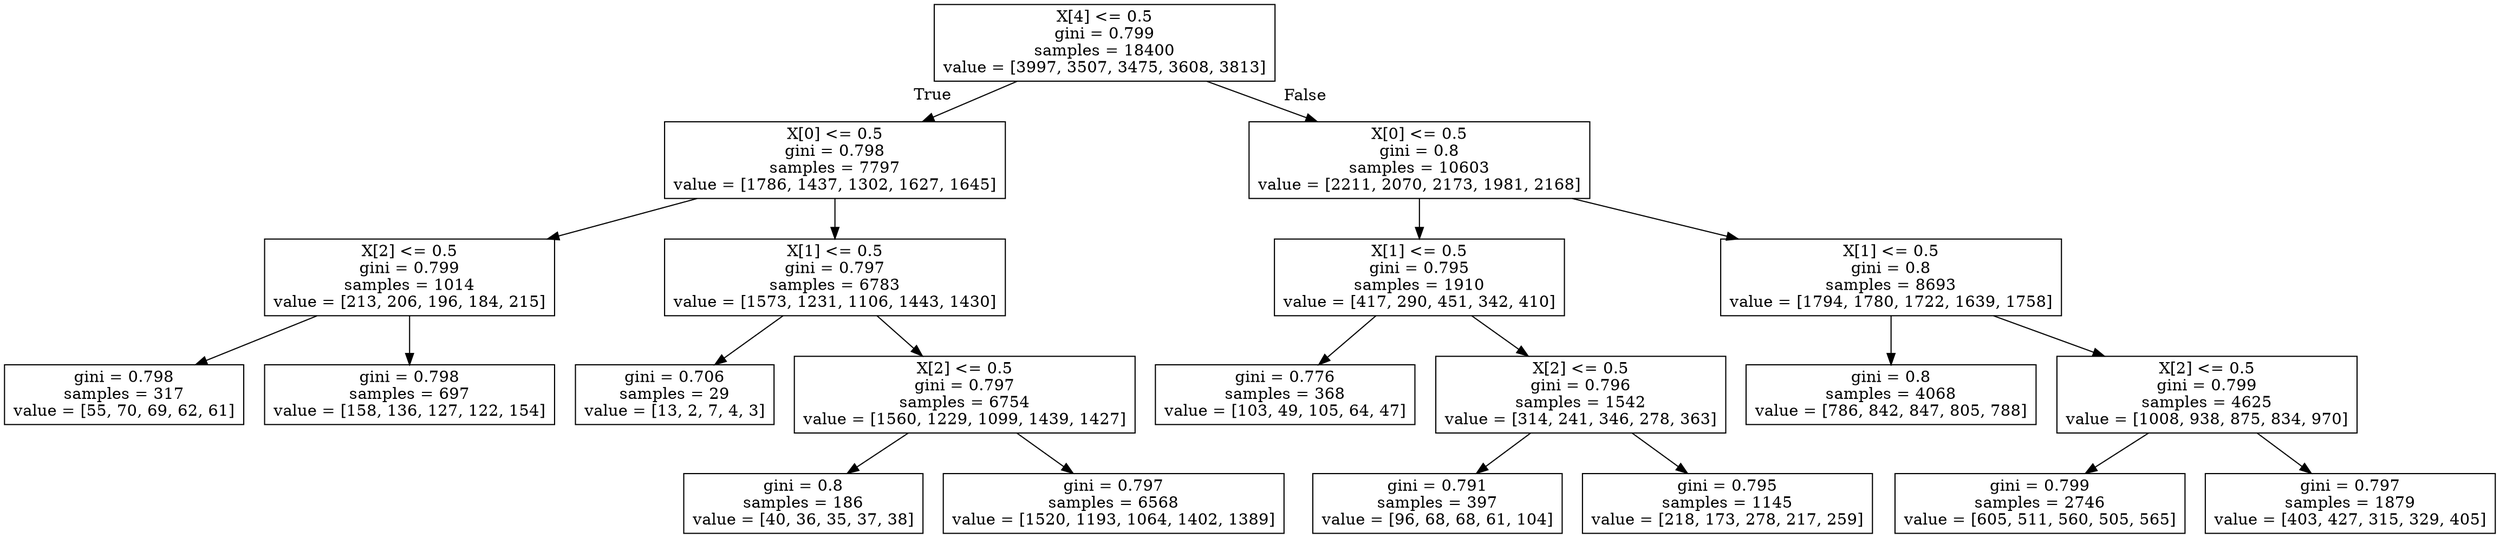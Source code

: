 digraph Tree {
node [shape=box] ;
0 [label="X[4] <= 0.5\ngini = 0.799\nsamples = 18400\nvalue = [3997, 3507, 3475, 3608, 3813]"] ;
1 [label="X[0] <= 0.5\ngini = 0.798\nsamples = 7797\nvalue = [1786, 1437, 1302, 1627, 1645]"] ;
0 -> 1 [labeldistance=2.5, labelangle=45, headlabel="True"] ;
2 [label="X[2] <= 0.5\ngini = 0.799\nsamples = 1014\nvalue = [213, 206, 196, 184, 215]"] ;
1 -> 2 ;
3 [label="gini = 0.798\nsamples = 317\nvalue = [55, 70, 69, 62, 61]"] ;
2 -> 3 ;
4 [label="gini = 0.798\nsamples = 697\nvalue = [158, 136, 127, 122, 154]"] ;
2 -> 4 ;
5 [label="X[1] <= 0.5\ngini = 0.797\nsamples = 6783\nvalue = [1573, 1231, 1106, 1443, 1430]"] ;
1 -> 5 ;
6 [label="gini = 0.706\nsamples = 29\nvalue = [13, 2, 7, 4, 3]"] ;
5 -> 6 ;
7 [label="X[2] <= 0.5\ngini = 0.797\nsamples = 6754\nvalue = [1560, 1229, 1099, 1439, 1427]"] ;
5 -> 7 ;
8 [label="gini = 0.8\nsamples = 186\nvalue = [40, 36, 35, 37, 38]"] ;
7 -> 8 ;
9 [label="gini = 0.797\nsamples = 6568\nvalue = [1520, 1193, 1064, 1402, 1389]"] ;
7 -> 9 ;
10 [label="X[0] <= 0.5\ngini = 0.8\nsamples = 10603\nvalue = [2211, 2070, 2173, 1981, 2168]"] ;
0 -> 10 [labeldistance=2.5, labelangle=-45, headlabel="False"] ;
11 [label="X[1] <= 0.5\ngini = 0.795\nsamples = 1910\nvalue = [417, 290, 451, 342, 410]"] ;
10 -> 11 ;
12 [label="gini = 0.776\nsamples = 368\nvalue = [103, 49, 105, 64, 47]"] ;
11 -> 12 ;
13 [label="X[2] <= 0.5\ngini = 0.796\nsamples = 1542\nvalue = [314, 241, 346, 278, 363]"] ;
11 -> 13 ;
14 [label="gini = 0.791\nsamples = 397\nvalue = [96, 68, 68, 61, 104]"] ;
13 -> 14 ;
15 [label="gini = 0.795\nsamples = 1145\nvalue = [218, 173, 278, 217, 259]"] ;
13 -> 15 ;
16 [label="X[1] <= 0.5\ngini = 0.8\nsamples = 8693\nvalue = [1794, 1780, 1722, 1639, 1758]"] ;
10 -> 16 ;
17 [label="gini = 0.8\nsamples = 4068\nvalue = [786, 842, 847, 805, 788]"] ;
16 -> 17 ;
18 [label="X[2] <= 0.5\ngini = 0.799\nsamples = 4625\nvalue = [1008, 938, 875, 834, 970]"] ;
16 -> 18 ;
19 [label="gini = 0.799\nsamples = 2746\nvalue = [605, 511, 560, 505, 565]"] ;
18 -> 19 ;
20 [label="gini = 0.797\nsamples = 1879\nvalue = [403, 427, 315, 329, 405]"] ;
18 -> 20 ;
}